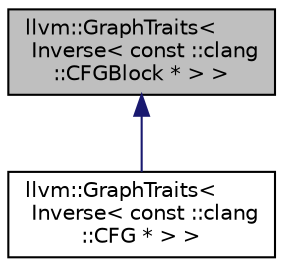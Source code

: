 digraph "llvm::GraphTraits&lt; Inverse&lt; const ::clang::CFGBlock * &gt; &gt;"
{
 // LATEX_PDF_SIZE
  bgcolor="transparent";
  edge [fontname="Helvetica",fontsize="10",labelfontname="Helvetica",labelfontsize="10"];
  node [fontname="Helvetica",fontsize="10",shape=record];
  Node1 [label="llvm::GraphTraits\<\l Inverse\< const ::clang\l::CFGBlock * \> \>",height=0.2,width=0.4,color="black", fillcolor="grey75", style="filled", fontcolor="black",tooltip=" "];
  Node1 -> Node2 [dir="back",color="midnightblue",fontsize="10",style="solid",fontname="Helvetica"];
  Node2 [label="llvm::GraphTraits\<\l Inverse\< const ::clang\l::CFG * \> \>",height=0.2,width=0.4,color="black",URL="$structllvm_1_1GraphTraits_3_01Inverse_3_01const_01_1_1clang_1_1CFG_01_5_01_4_01_4.html",tooltip=" "];
}
